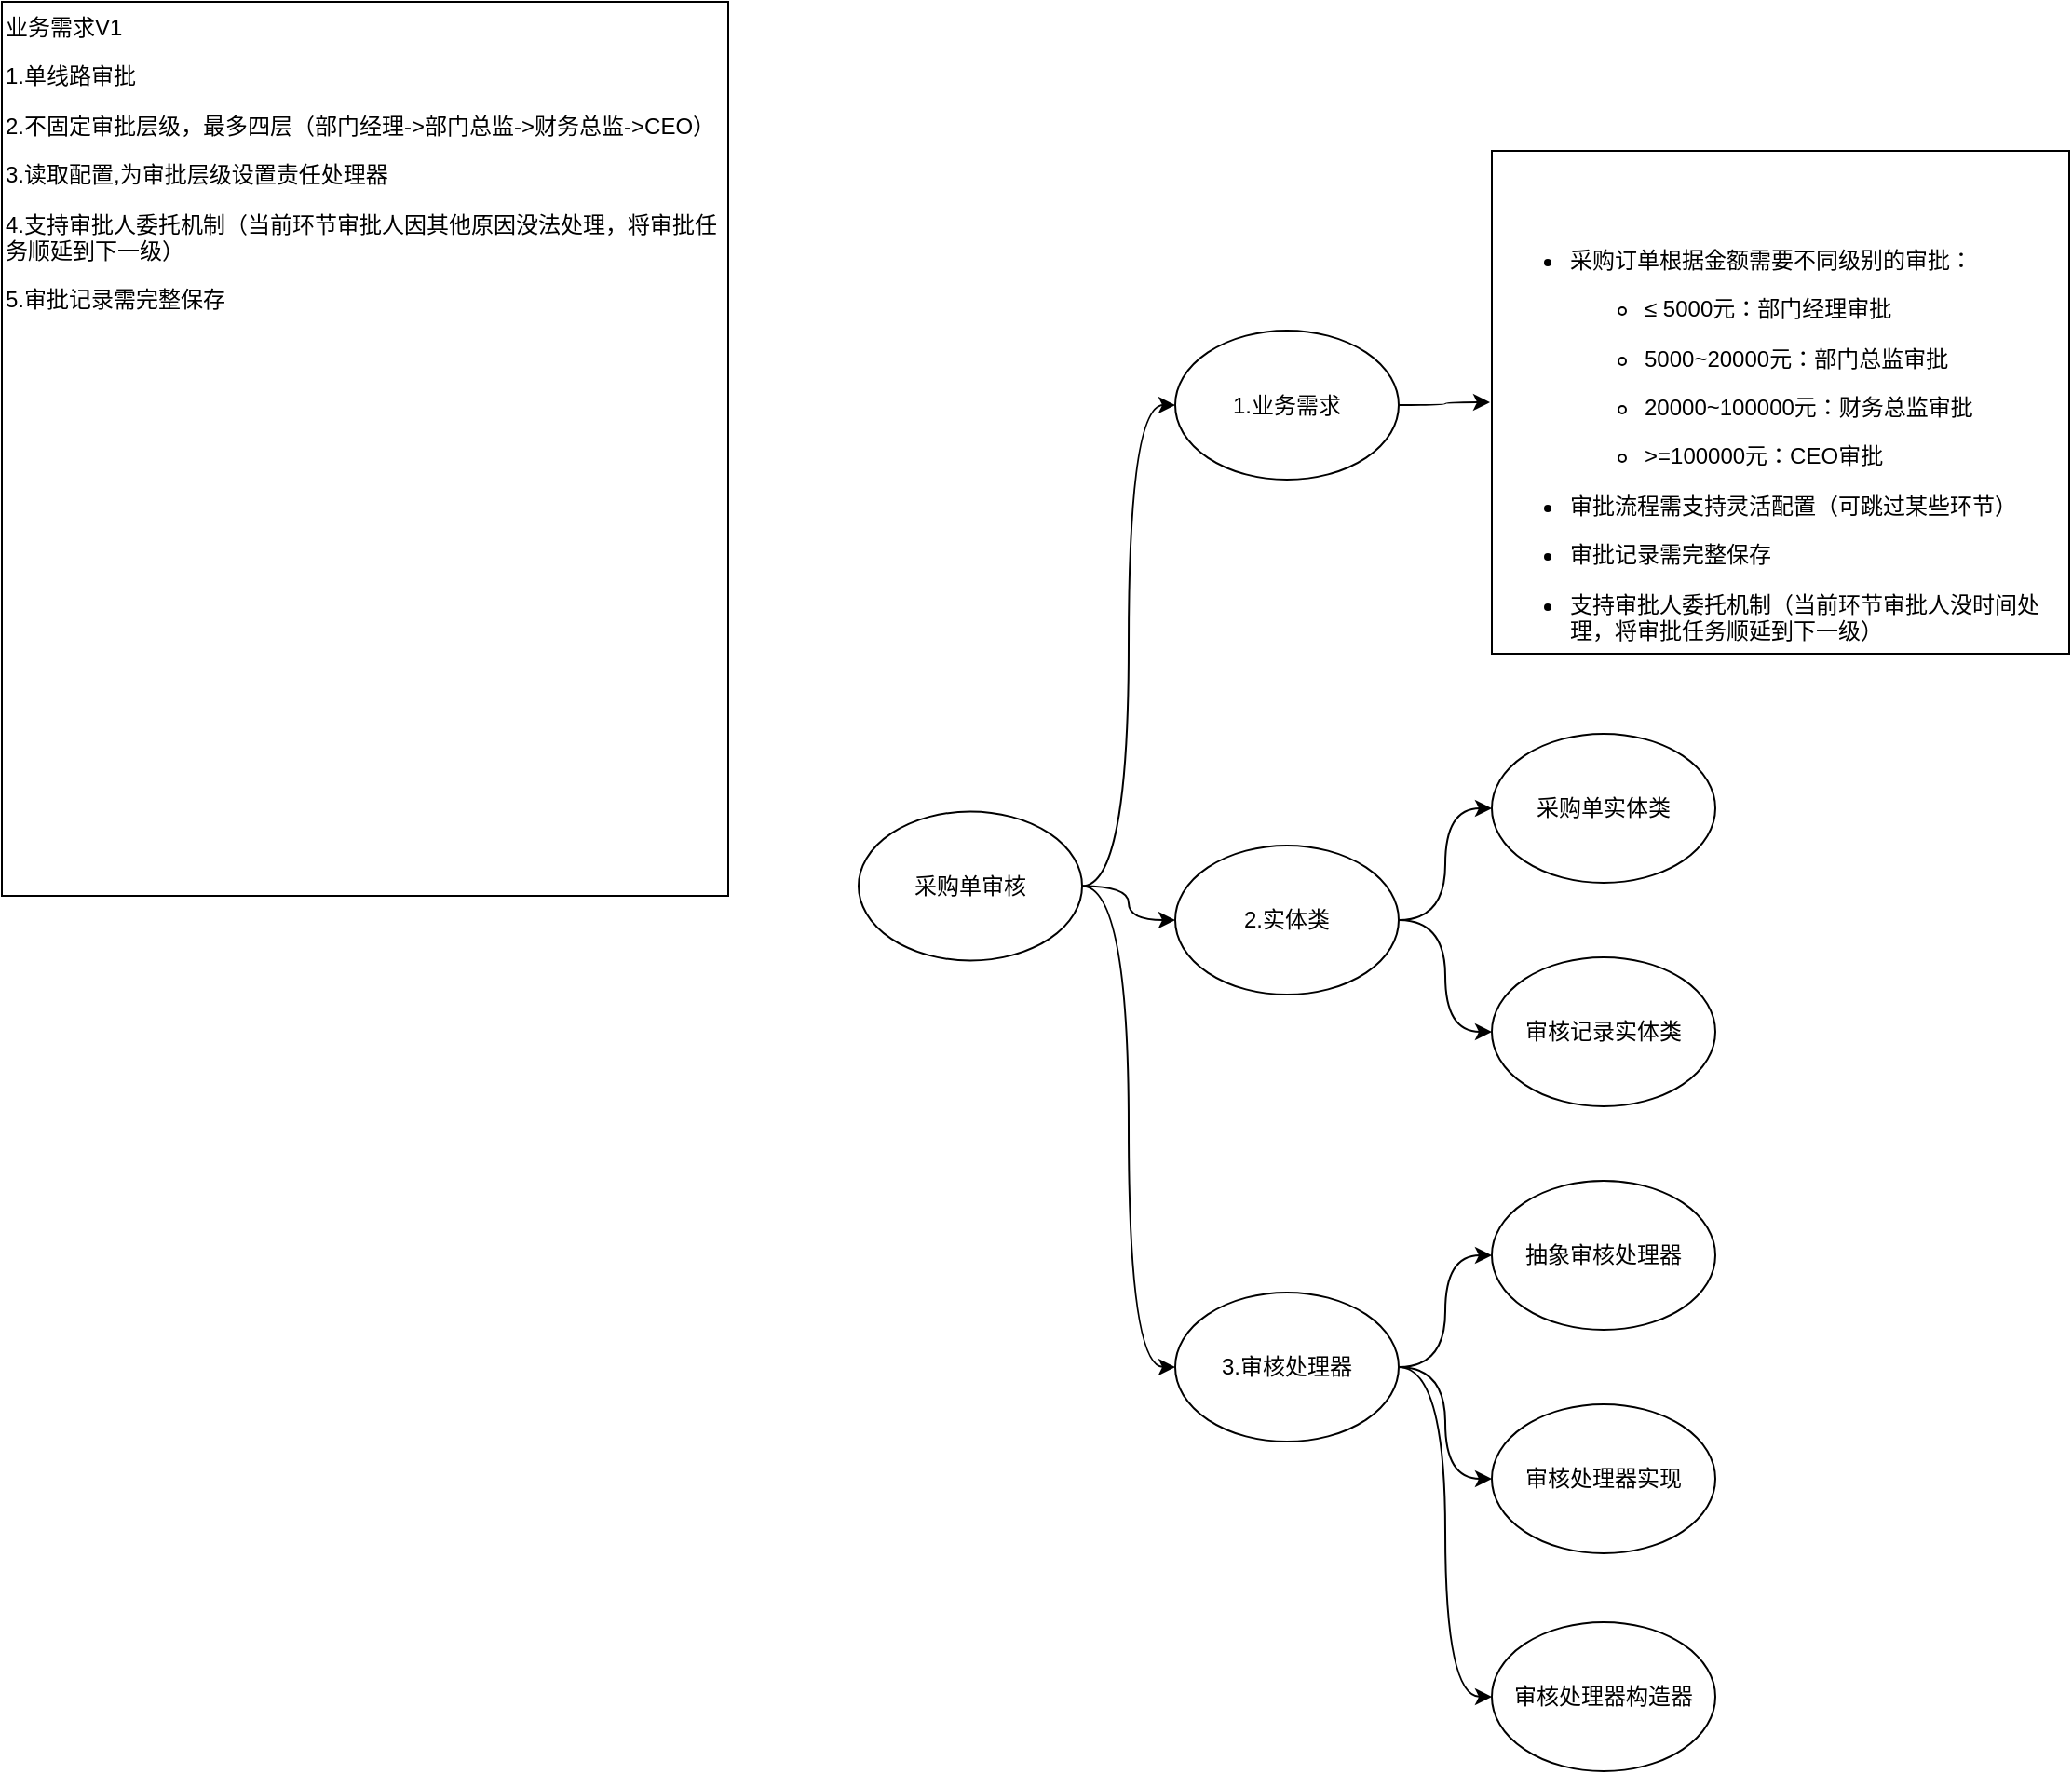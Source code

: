 <mxfile version="27.1.4">
  <diagram name="第 1 页" id="1DZnptIgUBYjkCtyQjSE">
    <mxGraphModel dx="1348" dy="787" grid="1" gridSize="10" guides="1" tooltips="1" connect="1" arrows="1" fold="1" page="1" pageScale="1" pageWidth="3300" pageHeight="4681" math="0" shadow="0">
      <root>
        <mxCell id="0" />
        <mxCell id="1" parent="0" />
        <mxCell id="9lZnTC0JRyicG2jKXbfs-3" style="edgeStyle=orthogonalEdgeStyle;rounded=0;orthogonalLoop=1;jettySize=auto;html=1;exitX=1;exitY=0.5;exitDx=0;exitDy=0;entryX=0;entryY=0.5;entryDx=0;entryDy=0;curved=1;" edge="1" parent="1" source="9lZnTC0JRyicG2jKXbfs-1" target="9lZnTC0JRyicG2jKXbfs-2">
          <mxGeometry relative="1" as="geometry" />
        </mxCell>
        <mxCell id="9lZnTC0JRyicG2jKXbfs-5" style="edgeStyle=orthogonalEdgeStyle;rounded=0;orthogonalLoop=1;jettySize=auto;html=1;entryX=0;entryY=0.5;entryDx=0;entryDy=0;curved=1;" edge="1" parent="1" source="9lZnTC0JRyicG2jKXbfs-1" target="9lZnTC0JRyicG2jKXbfs-4">
          <mxGeometry relative="1" as="geometry" />
        </mxCell>
        <mxCell id="9lZnTC0JRyicG2jKXbfs-18" style="edgeStyle=orthogonalEdgeStyle;rounded=0;orthogonalLoop=1;jettySize=auto;html=1;entryX=0;entryY=0.5;entryDx=0;entryDy=0;curved=1;" edge="1" parent="1" source="9lZnTC0JRyicG2jKXbfs-1" target="9lZnTC0JRyicG2jKXbfs-15">
          <mxGeometry relative="1" as="geometry" />
        </mxCell>
        <mxCell id="9lZnTC0JRyicG2jKXbfs-1" value="采购单审核" style="ellipse;whiteSpace=wrap;html=1;" vertex="1" parent="1">
          <mxGeometry x="510" y="504.75" width="120" height="80" as="geometry" />
        </mxCell>
        <mxCell id="9lZnTC0JRyicG2jKXbfs-9" value="" style="edgeStyle=orthogonalEdgeStyle;rounded=0;orthogonalLoop=1;jettySize=auto;html=1;curved=1;" edge="1" parent="1" source="9lZnTC0JRyicG2jKXbfs-2" target="9lZnTC0JRyicG2jKXbfs-7">
          <mxGeometry relative="1" as="geometry" />
        </mxCell>
        <mxCell id="9lZnTC0JRyicG2jKXbfs-2" value="1.业务需求" style="ellipse;whiteSpace=wrap;html=1;" vertex="1" parent="1">
          <mxGeometry x="680" y="246.5" width="120" height="80" as="geometry" />
        </mxCell>
        <mxCell id="9lZnTC0JRyicG2jKXbfs-11" value="" style="edgeStyle=orthogonalEdgeStyle;rounded=0;orthogonalLoop=1;jettySize=auto;html=1;curved=1;" edge="1" parent="1" source="9lZnTC0JRyicG2jKXbfs-4" target="9lZnTC0JRyicG2jKXbfs-10">
          <mxGeometry relative="1" as="geometry" />
        </mxCell>
        <mxCell id="9lZnTC0JRyicG2jKXbfs-14" style="edgeStyle=orthogonalEdgeStyle;rounded=0;orthogonalLoop=1;jettySize=auto;html=1;entryX=0;entryY=0.5;entryDx=0;entryDy=0;curved=1;" edge="1" parent="1" source="9lZnTC0JRyicG2jKXbfs-4" target="9lZnTC0JRyicG2jKXbfs-12">
          <mxGeometry relative="1" as="geometry" />
        </mxCell>
        <mxCell id="9lZnTC0JRyicG2jKXbfs-4" value="2.实体类" style="ellipse;whiteSpace=wrap;html=1;" vertex="1" parent="1">
          <mxGeometry x="680" y="523" width="120" height="80" as="geometry" />
        </mxCell>
        <mxCell id="9lZnTC0JRyicG2jKXbfs-7" value="&lt;h1 style=&quot;margin-top: 0px;&quot;&gt;&lt;br&gt;&lt;/h1&gt;&lt;ul&gt;&lt;li&gt;&lt;p class=&quot;ds-markdown-paragraph&quot;&gt;采购订单根据金额需要不同级别的审批：&lt;/p&gt;&lt;ul&gt;&lt;li&gt;&lt;p class=&quot;ds-markdown-paragraph&quot;&gt;≤ 5000元：部门经理审批&lt;/p&gt;&lt;/li&gt;&lt;li&gt;&lt;p class=&quot;ds-markdown-paragraph&quot;&gt;5000~20000元：部门总监审批&lt;/p&gt;&lt;/li&gt;&lt;li&gt;&lt;p class=&quot;ds-markdown-paragraph&quot;&gt;20000~100000元：财务总监审批&lt;/p&gt;&lt;/li&gt;&lt;li&gt;&lt;p class=&quot;ds-markdown-paragraph&quot;&gt;&amp;gt;=100000元：CEO审批&lt;/p&gt;&lt;/li&gt;&lt;/ul&gt;&lt;/li&gt;&lt;li&gt;&lt;p class=&quot;ds-markdown-paragraph&quot;&gt;审批流程需支持灵活配置（可跳过某些环节）&lt;/p&gt;&lt;/li&gt;&lt;li&gt;&lt;p class=&quot;ds-markdown-paragraph&quot;&gt;审批记录需完整保存&lt;/p&gt;&lt;/li&gt;&lt;li&gt;&lt;p class=&quot;ds-markdown-paragraph&quot;&gt;支持审批人委托机制（当前环节审批人没时间处理，将审批任务顺延到下一级）&lt;/p&gt;&lt;/li&gt;&lt;/ul&gt;&lt;p&gt;&lt;/p&gt;" style="text;html=1;whiteSpace=wrap;overflow=hidden;rounded=0;fillColor=default;perimeterSpacing=1;glass=0;strokeColor=default;" vertex="1" parent="1">
          <mxGeometry x="850" y="150.0" width="310" height="270" as="geometry" />
        </mxCell>
        <mxCell id="9lZnTC0JRyicG2jKXbfs-10" value="采购单实体类" style="ellipse;whiteSpace=wrap;html=1;" vertex="1" parent="1">
          <mxGeometry x="850" y="463" width="120" height="80" as="geometry" />
        </mxCell>
        <mxCell id="9lZnTC0JRyicG2jKXbfs-12" value="审核记录实体类" style="ellipse;whiteSpace=wrap;html=1;" vertex="1" parent="1">
          <mxGeometry x="850" y="583" width="120" height="80" as="geometry" />
        </mxCell>
        <mxCell id="9lZnTC0JRyicG2jKXbfs-20" value="" style="edgeStyle=orthogonalEdgeStyle;rounded=0;orthogonalLoop=1;jettySize=auto;html=1;curved=1;" edge="1" parent="1" source="9lZnTC0JRyicG2jKXbfs-15" target="9lZnTC0JRyicG2jKXbfs-19">
          <mxGeometry relative="1" as="geometry" />
        </mxCell>
        <mxCell id="9lZnTC0JRyicG2jKXbfs-22" style="edgeStyle=orthogonalEdgeStyle;rounded=0;orthogonalLoop=1;jettySize=auto;html=1;entryX=0;entryY=0.5;entryDx=0;entryDy=0;curved=1;" edge="1" parent="1" source="9lZnTC0JRyicG2jKXbfs-15" target="9lZnTC0JRyicG2jKXbfs-21">
          <mxGeometry relative="1" as="geometry" />
        </mxCell>
        <mxCell id="9lZnTC0JRyicG2jKXbfs-24" style="edgeStyle=orthogonalEdgeStyle;curved=1;rounded=0;orthogonalLoop=1;jettySize=auto;html=1;entryX=0;entryY=0.5;entryDx=0;entryDy=0;" edge="1" parent="1" source="9lZnTC0JRyicG2jKXbfs-15" target="9lZnTC0JRyicG2jKXbfs-23">
          <mxGeometry relative="1" as="geometry" />
        </mxCell>
        <mxCell id="9lZnTC0JRyicG2jKXbfs-15" value="3.审核处理器" style="ellipse;whiteSpace=wrap;html=1;" vertex="1" parent="1">
          <mxGeometry x="680" y="763" width="120" height="80" as="geometry" />
        </mxCell>
        <mxCell id="9lZnTC0JRyicG2jKXbfs-17" value="业务需求V1&lt;p&gt;1.单线路审批&lt;/p&gt;&lt;p&gt;2.不固定审批层级，最多四层（部门经理-&amp;gt;部门总监-&amp;gt;财务总监-&amp;gt;CEO）&lt;br&gt;&lt;/p&gt;&lt;p&gt;3.读取配置,为审批层级设置责任处理器&lt;/p&gt;&lt;p&gt;4.支持审批人委托机制（当前环节审批人因其他原因没法处理，将审批任务顺延到下一级）&lt;/p&gt;&lt;p&gt;5.审批记录需完整保存&lt;/p&gt;" style="text;html=1;whiteSpace=wrap;overflow=hidden;rounded=0;strokeColor=default;fillColor=default;" vertex="1" parent="1">
          <mxGeometry x="50" y="70" width="390" height="480" as="geometry" />
        </mxCell>
        <mxCell id="9lZnTC0JRyicG2jKXbfs-19" value="抽象审核处理器" style="ellipse;whiteSpace=wrap;html=1;" vertex="1" parent="1">
          <mxGeometry x="850" y="703" width="120" height="80" as="geometry" />
        </mxCell>
        <mxCell id="9lZnTC0JRyicG2jKXbfs-21" value="审核处理器实现" style="ellipse;whiteSpace=wrap;html=1;" vertex="1" parent="1">
          <mxGeometry x="850" y="823" width="120" height="80" as="geometry" />
        </mxCell>
        <mxCell id="9lZnTC0JRyicG2jKXbfs-23" value="审核处理器构造器" style="ellipse;whiteSpace=wrap;html=1;" vertex="1" parent="1">
          <mxGeometry x="850" y="940" width="120" height="80" as="geometry" />
        </mxCell>
      </root>
    </mxGraphModel>
  </diagram>
</mxfile>
